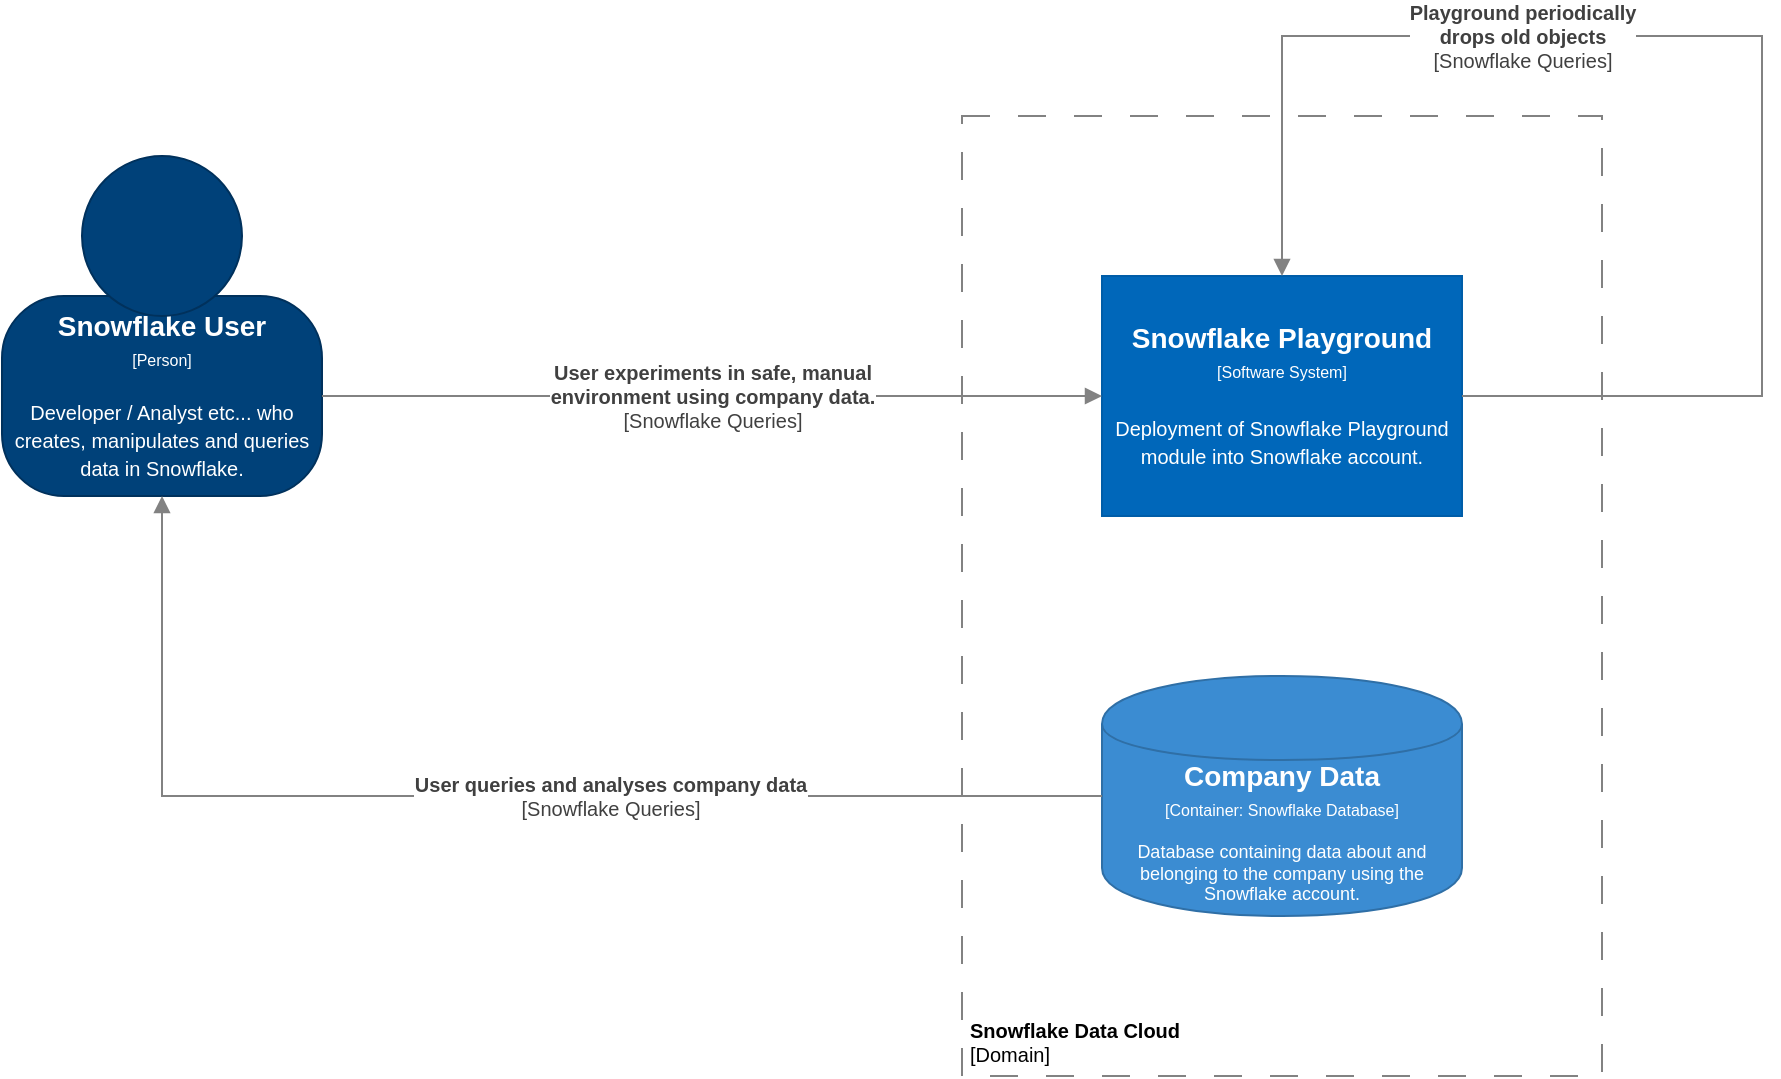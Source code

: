 <mxfile version="20.8.16" type="device" pages="2"><diagram name="context" id="EYO3OJCsxPTyVzHx_YoG"><mxGraphModel dx="1642" dy="1278" grid="1" gridSize="10" guides="1" tooltips="1" connect="1" arrows="1" fold="1" page="0" pageScale="1" pageWidth="827" pageHeight="1169" math="0" shadow="0"><root><mxCell id="0"/><mxCell id="1" parent="0"/><object label="&lt;font style=&quot;font-size: 10px&quot;&gt;&lt;b&gt;%name%&lt;/b&gt;&lt;br style=&quot;font-size: 10px&quot;&gt;[Domain]&lt;/font&gt;" placeholders="1" name="Snowflake Data Cloud" id="_ziJf8qL8EetD43efjIc-9"><mxCell style="rounded=0;whiteSpace=wrap;html=1;strokeColor=#828282;fillColor=none;fontColor=#000000;align=left;labelPosition=center;verticalLabelPosition=middle;verticalAlign=bottom;dashed=1;strokeWidth=1;perimeterSpacing=0;spacing=4;spacingTop=0;fontSize=10;dashPattern=14 14;rotatable=0;metaEdit=1;allowArrows=0;" parent="1" vertex="1"><mxGeometry x="240" y="-200" width="320" height="480" as="geometry"/></mxCell></object><object label="" placeholders="1" instruction="edit data of the lower shape within the group" id="_ziJf8qL8EetD43efjIc-5"><mxCell style="group;resizable=0;rotatable=0;" parent="1" vertex="1" connectable="0"><mxGeometry x="-240" y="-180" width="160" height="170" as="geometry"/></mxCell></object><object label="&lt;div style=&quot;color: rgb(255 , 255 , 255) ; white-space: normal&quot;&gt;&lt;span style=&quot;font-size: 14px&quot;&gt;&lt;b&gt;%name%&lt;/b&gt;&lt;/span&gt;&lt;/div&gt;&lt;div style=&quot;color: rgb(255 , 255 , 255) ; white-space: normal&quot;&gt;&lt;font style=&quot;font-size: 8px&quot;&gt;[Person]&lt;/font&gt;&lt;/div&gt;&lt;div style=&quot;color: rgb(255 , 255 , 255) ; white-space: normal ; font-size: 8px&quot;&gt;&lt;span style=&quot;font-size: x-small&quot;&gt;&lt;br&gt;&lt;/span&gt;&lt;/div&gt;&lt;div style=&quot;color: rgb(255 , 255 , 255) ; white-space: normal&quot;&gt;&lt;font size=&quot;1&quot;&gt;%description%&lt;/font&gt;&lt;/div&gt;" name="Snowflake User" description="Developer / Analyst etc... who creates, manipulates and queries data in Snowflake." placeholders="1" id="_ziJf8qL8EetD43efjIc-6"><mxCell style="rounded=1;whiteSpace=wrap;html=1;strokeColor=#00315C;fillColor=#004179;fontColor=#000000;arcSize=31;metaEdit=1;" parent="_ziJf8qL8EetD43efjIc-5" vertex="1"><mxGeometry y="70" width="160" height="100" as="geometry"/></mxCell></object><mxCell id="_ziJf8qL8EetD43efjIc-7" value="" style="ellipse;whiteSpace=wrap;html=1;aspect=fixed;strokeColor=#00315C;fillColor=#004179;fontColor=#000000;" parent="_ziJf8qL8EetD43efjIc-5" vertex="1"><mxGeometry x="40" width="80" height="80" as="geometry"/></mxCell><object label="&lt;div&gt;&lt;span style=&quot;font-size: 14px&quot;&gt;&lt;b&gt;%name%&lt;/b&gt;&lt;/span&gt;&lt;/div&gt;&lt;div&gt;&lt;span style=&quot;font-size: 8px&quot;&gt;[Software System]&lt;/span&gt;&lt;/div&gt;&lt;div&gt;&lt;span style=&quot;font-size: 8px&quot;&gt;&lt;br&gt;&lt;/span&gt;&lt;/div&gt;&lt;div&gt;&lt;font size=&quot;1&quot;&gt;%description%&lt;/font&gt;&lt;/div&gt;" placeholders="1" name="Snowflake Playground" description="Deployment of Snowflake Playground module into Snowflake account." id="_ziJf8qL8EetD43efjIc-10"><mxCell style="rounded=0;whiteSpace=wrap;html=1;fillColor=#0067BA;fontColor=#FFFFFF;strokeColor=#005DA8;resizable=0;rotatable=0;metaEdit=1;" parent="1" vertex="1"><mxGeometry x="310" y="-120" width="180" height="120" as="geometry"/></mxCell></object><object label="&lt;div style=&quot;color: rgb(255 , 255 , 255) ; white-space: normal&quot;&gt;&lt;span style=&quot;font-size: 14px&quot;&gt;&lt;b&gt;%name%&lt;/b&gt;&lt;/span&gt;&lt;/div&gt;&lt;div style=&quot;color: rgb(255 , 255 , 255) ; font-size: 12px ; white-space: normal&quot;&gt;&lt;font style=&quot;font-size: 8px&quot;&gt;[Container: %technology%]&lt;/font&gt;&lt;/div&gt;&lt;div style=&quot;color: rgb(255 , 255 , 255) ; white-space: normal ; font-size: 8px&quot;&gt;&lt;font style=&quot;line-height: 9.6px&quot;&gt;&lt;br&gt;&lt;/font&gt;&lt;/div&gt;&lt;div style=&quot;color: rgb(255 , 255 , 255) ; white-space: normal&quot;&gt;%description%&lt;/div&gt;" placeholders="1" name="Company Data" description="Database containing data about and belonging to the company using the Snowflake account." technology="Snowflake Database" id="_ziJf8qL8EetD43efjIc-11"><mxCell style="shape=cylinder;whiteSpace=wrap;html=1;boundedLbl=1;backgroundOutline=1;strokeColor=#2F6FA6;strokeWidth=1;fillColor=#3B8CD2;fontSize=9;fontColor=#000000;align=center;resizable=0;rotatable=0;metaEdit=1;" parent="1" vertex="1"><mxGeometry x="310" y="80" width="180" height="120" as="geometry"/></mxCell></object><object label="&lt;span style=&quot;font-size: 10px&quot;&gt;&lt;b&gt;%name%&lt;/b&gt;&lt;br&gt;[%technology%]&lt;br&gt;&lt;/span&gt;" placeholders="1" name="User queries and analyses company data" technology="Snowflake Queries" id="_ziJf8qL8EetD43efjIc-12"><mxCell style="endArrow=block;html=1;fontSize=10;fontColor=#404040;strokeWidth=1;endFill=1;strokeColor=#828282;elbow=vertical;metaEdit=1;rounded=0;entryX=0.5;entryY=1;entryDx=0;entryDy=0;exitX=0;exitY=0.5;exitDx=0;exitDy=0;edgeStyle=orthogonalEdgeStyle;" parent="1" source="_ziJf8qL8EetD43efjIc-11" target="_ziJf8qL8EetD43efjIc-6" edge="1"><mxGeometry x="-0.207" width="50" height="50" relative="1" as="geometry"><mxPoint x="150" y="180" as="sourcePoint"/><mxPoint x="350" y="180" as="targetPoint"/><mxPoint as="offset"/></mxGeometry></mxCell></object><object label="&lt;span style=&quot;font-size: 10px&quot;&gt;&lt;b&gt;%name%&lt;/b&gt;&lt;br&gt;[%technology%]&lt;br&gt;&lt;/span&gt;" placeholders="1" name="User experiments in safe, manual&#10;environment using company data." technology="Snowflake Queries" id="_ziJf8qL8EetD43efjIc-13"><mxCell style="endArrow=block;html=1;fontSize=10;fontColor=#404040;strokeWidth=1;endFill=1;strokeColor=#828282;elbow=vertical;metaEdit=1;rounded=0;entryX=0;entryY=0.5;entryDx=0;entryDy=0;exitX=1;exitY=0.5;exitDx=0;exitDy=0;edgeStyle=orthogonalEdgeStyle;" parent="1" source="_ziJf8qL8EetD43efjIc-6" target="_ziJf8qL8EetD43efjIc-10" edge="1"><mxGeometry width="50" height="50" relative="1" as="geometry"><mxPoint x="-80" y="-40" as="sourcePoint"/><mxPoint x="120" y="-40" as="targetPoint"/></mxGeometry></mxCell></object><object label="&lt;span style=&quot;font-size: 10px&quot;&gt;&lt;b&gt;%name%&lt;/b&gt;&lt;br&gt;[%technology%]&lt;br&gt;&lt;/span&gt;" placeholders="1" name="Playground periodically&#10;drops old objects" technology="Snowflake Queries" id="dy9l9R5ehUvpdPezx7hd-1"><mxCell style="endArrow=block;html=1;fontSize=10;fontColor=#404040;strokeWidth=1;endFill=1;strokeColor=#828282;elbow=vertical;metaEdit=1;rounded=0;entryX=0.5;entryY=0;entryDx=0;entryDy=0;exitX=1;exitY=0.5;exitDx=0;exitDy=0;edgeStyle=orthogonalEdgeStyle;" parent="1" source="_ziJf8qL8EetD43efjIc-10" target="_ziJf8qL8EetD43efjIc-10" edge="1"><mxGeometry x="0.304" width="50" height="50" relative="1" as="geometry"><mxPoint x="-70" y="-50" as="sourcePoint"/><mxPoint x="320" y="-50" as="targetPoint"/><Array as="points"><mxPoint x="640" y="-60"/><mxPoint x="640" y="-240"/><mxPoint x="400" y="-240"/></Array><mxPoint as="offset"/></mxGeometry></mxCell></object></root></mxGraphModel></diagram><diagram id="-YpD_RG08l_ibpMRy7Ej" name="container"><mxGraphModel dx="2658" dy="2396" grid="1" gridSize="10" guides="1" tooltips="1" connect="1" arrows="1" fold="1" page="0" pageScale="1" pageWidth="827" pageHeight="1169" math="0" shadow="0"><root><mxCell id="0"/><mxCell id="1" parent="0"/><object label="&lt;font style=&quot;font-size: 10px&quot;&gt;&lt;b&gt;%name%&lt;/b&gt;&lt;br style=&quot;font-size: 10px&quot;&gt;[Software System]&lt;/font&gt;" placeholders="1" name="Snowflake Playground" id="nKZxpaOe-NRIdA1eA4Te-1"><mxCell style="rounded=0;whiteSpace=wrap;html=1;strokeColor=#828282;fontColor=#000000;align=left;labelPosition=center;verticalLabelPosition=middle;verticalAlign=bottom;strokeWidth=1;perimeterSpacing=0;spacing=4;spacingTop=0;fontSize=10;fillColor=none;dashed=1;dashPattern=14 14;rotatable=0;metaEdit=1;allowArrows=0;" parent="1" vertex="1"><mxGeometry x="-400" y="-600" width="1240" height="1680" as="geometry"/></mxCell></object><object label="&lt;font style=&quot;font-size: 10px&quot;&gt;&lt;b&gt;%name%&lt;/b&gt;&lt;br style=&quot;font-size: 10px&quot;&gt;[Container]&lt;/font&gt;" placeholders="1" name="PLAY.ADMINISTRATION Schema" id="K7Tbj2alI_Rz1WKKAAK8-1"><mxCell style="rounded=0;whiteSpace=wrap;html=1;strokeColor=#828282;fillColor=none;fontColor=#000000;align=left;labelPosition=center;verticalLabelPosition=middle;verticalAlign=bottom;dashed=1;strokeWidth=1;perimeterSpacing=0;spacing=4;spacingTop=0;fontSize=10;dashPattern=14 14;container=0;rotatable=0;metaEdit=1;allowArrows=0;" parent="1" vertex="1"><mxGeometry x="-80" y="-560" width="880" height="1600" as="geometry"><mxRectangle x="560" y="40" width="110" height="30" as="alternateBounds"/></mxGeometry></mxCell></object><object label="&lt;font style=&quot;font-size: 10px&quot;&gt;&lt;b&gt;%name%&lt;/b&gt;&lt;br style=&quot;font-size: 10px&quot;&gt;[Container]&lt;/font&gt;" placeholders="1" name="PLAY.GROUND Schema" id="nKZxpaOe-NRIdA1eA4Te-4"><mxCell style="rounded=0;whiteSpace=wrap;html=1;strokeColor=#828282;fillColor=none;fontColor=#000000;align=left;labelPosition=center;verticalLabelPosition=middle;verticalAlign=bottom;dashed=1;strokeWidth=1;perimeterSpacing=0;spacing=4;spacingTop=0;fontSize=10;dashPattern=14 14;container=0;rotatable=0;metaEdit=1;allowArrows=0;" parent="1" vertex="1"><mxGeometry x="-320" y="-240" width="240" height="200" as="geometry"><mxRectangle x="560" y="40" width="110" height="30" as="alternateBounds"/></mxGeometry></mxCell></object><object label="&lt;div style=&quot;color: rgb(255 , 255 , 255) ; white-space: normal&quot;&gt;&lt;span style=&quot;font-size: 14px&quot;&gt;&lt;b&gt;%name%&lt;/b&gt;&lt;/span&gt;&lt;/div&gt;&lt;div style=&quot;color: rgb(255 , 255 , 255) ; font-size: 12px ; white-space: normal&quot;&gt;&lt;font style=&quot;font-size: 8px&quot;&gt;[Container: %technology%]&lt;/font&gt;&lt;/div&gt;&lt;div style=&quot;color: rgb(255 , 255 , 255) ; white-space: normal ; font-size: 8px&quot;&gt;&lt;font style=&quot;line-height: 9.6px&quot;&gt;&lt;br&gt;&lt;/font&gt;&lt;/div&gt;&lt;div style=&quot;color: rgb(255 , 255 , 255) ; white-space: normal&quot;&gt;%description%&lt;/div&gt;" placeholders="1" name="Object" description="Table / View / other Snowflake Object" technology="Snowflake Object" id="nKZxpaOe-NRIdA1eA4Te-2"><mxCell style="shape=cylinder;whiteSpace=wrap;html=1;boundedLbl=1;backgroundOutline=1;strokeColor=#2F6FA6;strokeWidth=1;fillColor=#3B8CD2;fontSize=9;fontColor=#000000;align=center;resizable=0;rotatable=0;metaEdit=1;" parent="1" vertex="1"><mxGeometry x="-290" y="-200" width="180" height="120" as="geometry"/></mxCell></object><object label="&lt;div&gt;&lt;span style=&quot;font-size: 14px&quot;&gt;&lt;b&gt;%name%&lt;/b&gt;&lt;/span&gt;&lt;/div&gt;&lt;div&gt;&lt;span style=&quot;font-size: 8px&quot;&gt;[Container: %technology%]&lt;/span&gt;&lt;/div&gt;&lt;div&gt;&lt;span style=&quot;font-size: 8px&quot;&gt;&lt;br&gt;&lt;/span&gt;&lt;/div&gt;&lt;div&gt;&lt;font size=&quot;1&quot;&gt;%description%&lt;/font&gt;&lt;/div&gt;" placeholders="1" name="Update Objects" technology="Snowflake Procedure" description="Populates up-to-date list of objects for objects not listed in the INFORMATION_SCHEMA." id="K7Tbj2alI_Rz1WKKAAK8-2"><mxCell style="rounded=0;whiteSpace=wrap;html=1;fillColor=#3B8CD2;fontColor=#FFFFFF;strokeColor=#2F6FA6;resizable=0;rotatable=0;metaEdit=1;" parent="1" vertex="1"><mxGeometry x="230" y="-200" width="180" height="120" as="geometry"/></mxCell></object><object label="&lt;div&gt;&lt;span style=&quot;font-size: 14px&quot;&gt;&lt;b&gt;%name%&lt;/b&gt;&lt;/span&gt;&lt;/div&gt;&lt;div&gt;&lt;span style=&quot;font-size: 8px&quot;&gt;[Container: %technology%]&lt;/span&gt;&lt;/div&gt;&lt;div&gt;&lt;span style=&quot;font-size: 8px&quot;&gt;&lt;br&gt;&lt;/span&gt;&lt;/div&gt;&lt;div&gt;&lt;font size=&quot;1&quot;&gt;%description%&lt;/font&gt;&lt;/div&gt;" placeholders="1" name="Tidy Playground" technology="Snowflake Procedure" description="Evaluates all objects in the PLAY.GROUND schema against Playground rules. Drops objects / updates tags as necessary." id="K7Tbj2alI_Rz1WKKAAK8-3"><mxCell style="rounded=0;whiteSpace=wrap;html=1;fillColor=#3B8CD2;fontColor=#FFFFFF;strokeColor=#2F6FA6;resizable=0;rotatable=0;metaEdit=1;" parent="1" vertex="1"><mxGeometry x="230" y="430" width="180" height="120" as="geometry"/></mxCell></object><object label="&lt;div&gt;&lt;span style=&quot;font-size: 14px&quot;&gt;&lt;b&gt;%name%&lt;/b&gt;&lt;/span&gt;&lt;/div&gt;&lt;div&gt;&lt;span style=&quot;font-size: 8px&quot;&gt;[Container: %technology%]&lt;/span&gt;&lt;/div&gt;&lt;div&gt;&lt;span style=&quot;font-size: 8px&quot;&gt;&lt;br&gt;&lt;/span&gt;&lt;/div&gt;&lt;div&gt;&lt;font size=&quot;1&quot;&gt;%description%&lt;/font&gt;&lt;/div&gt;" placeholders="1" name="EXPIRY_DATE" technology="Snowflake Tag" description="Tag for holding data on the Expiry Date of objects in the Playground." id="K7Tbj2alI_Rz1WKKAAK8-4"><mxCell style="rounded=0;whiteSpace=wrap;html=1;fillColor=#3B8CD2;fontColor=#FFFFFF;strokeColor=#2F6FA6;resizable=0;rotatable=0;metaEdit=1;" parent="1" vertex="1"><mxGeometry x="230" y="-360" width="180" height="120" as="geometry"/></mxCell></object><object label="&lt;div style=&quot;color: rgb(255 , 255 , 255) ; white-space: normal&quot;&gt;&lt;span style=&quot;font-size: 14px&quot;&gt;&lt;b&gt;%name%&lt;/b&gt;&lt;/span&gt;&lt;/div&gt;&lt;div style=&quot;color: rgb(255 , 255 , 255) ; font-size: 12px ; white-space: normal&quot;&gt;&lt;font style=&quot;font-size: 8px&quot;&gt;[Container: %technology%]&lt;/font&gt;&lt;/div&gt;&lt;div style=&quot;color: rgb(255 , 255 , 255) ; white-space: normal ; font-size: 8px&quot;&gt;&lt;font style=&quot;line-height: 9.6px&quot;&gt;&lt;br&gt;&lt;/font&gt;&lt;/div&gt;&lt;div style=&quot;color: rgb(255 , 255 , 255) ; white-space: normal&quot;&gt;%description%&lt;/div&gt;" placeholders="1" name="Object Ages" description="Summary view listing all of the relevant properties for all of the objects in the Playground." technology="Snowflake View" id="K7Tbj2alI_Rz1WKKAAK8-6"><mxCell style="shape=cylinder;whiteSpace=wrap;html=1;boundedLbl=1;backgroundOutline=1;strokeColor=#2F6FA6;strokeWidth=1;fillColor=#3B8CD2;fontSize=9;fontColor=#000000;align=center;resizable=0;rotatable=0;metaEdit=1;" parent="1" vertex="1"><mxGeometry x="230" y="200" width="180" height="120" as="geometry"/></mxCell></object><object label="&lt;div style=&quot;color: rgb(255 , 255 , 255) ; white-space: normal&quot;&gt;&lt;span style=&quot;font-size: 14px&quot;&gt;&lt;b&gt;%name%&lt;/b&gt;&lt;/span&gt;&lt;/div&gt;&lt;div style=&quot;color: rgb(255 , 255 , 255) ; font-size: 12px ; white-space: normal&quot;&gt;&lt;font style=&quot;font-size: 8px&quot;&gt;[Container: %technology%]&lt;/font&gt;&lt;/div&gt;&lt;div style=&quot;color: rgb(255 , 255 , 255) ; white-space: normal ; font-size: 8px&quot;&gt;&lt;font style=&quot;line-height: 9.6px&quot;&gt;&lt;br&gt;&lt;/font&gt;&lt;/div&gt;&lt;div style=&quot;color: rgb(255 , 255 , 255) ; white-space: normal&quot;&gt;%description%&lt;/div&gt;" placeholders="1" name="Object Tags" description="Lists all of the objects in the Playground and their associated EXPIRY_DATE tag value." technology="Snowflake View" id="K7Tbj2alI_Rz1WKKAAK8-7"><mxCell style="shape=cylinder;whiteSpace=wrap;html=1;boundedLbl=1;backgroundOutline=1;strokeColor=#2F6FA6;strokeWidth=1;fillColor=#3B8CD2;fontSize=9;fontColor=#000000;align=center;resizable=0;rotatable=0;metaEdit=1;" parent="1" vertex="1"><mxGeometry x="230" y="-520" width="180" height="120" as="geometry"/></mxCell></object><object label="&lt;div style=&quot;color: rgb(255 , 255 , 255) ; white-space: normal&quot;&gt;&lt;span style=&quot;font-size: 14px&quot;&gt;&lt;b&gt;%name%&lt;/b&gt;&lt;/span&gt;&lt;/div&gt;&lt;div style=&quot;color: rgb(255 , 255 , 255) ; font-size: 12px ; white-space: normal&quot;&gt;&lt;font style=&quot;font-size: 8px&quot;&gt;[Container: %technology%]&lt;/font&gt;&lt;/div&gt;&lt;div style=&quot;color: rgb(255 , 255 , 255) ; white-space: normal ; font-size: 8px&quot;&gt;&lt;font style=&quot;line-height: 9.6px&quot;&gt;&lt;br&gt;&lt;/font&gt;&lt;/div&gt;&lt;div style=&quot;color: rgb(255 , 255 , 255) ; white-space: normal&quot;&gt;%description%&lt;/div&gt;" placeholders="1" name="Log View" description="Expands the VARIANT data in the Log Table into more readable columns." technology="Snowflake View" id="K7Tbj2alI_Rz1WKKAAK8-8"><mxCell style="shape=cylinder;whiteSpace=wrap;html=1;boundedLbl=1;backgroundOutline=1;strokeColor=#2F6FA6;strokeWidth=1;fillColor=#3B8CD2;fontSize=9;fontColor=#000000;align=center;resizable=0;rotatable=0;metaEdit=1;" parent="1" vertex="1"><mxGeometry x="230" y="880" width="180" height="120" as="geometry"/></mxCell></object><object label="&lt;div style=&quot;color: rgb(255 , 255 , 255) ; white-space: normal&quot;&gt;&lt;span style=&quot;font-size: 14px&quot;&gt;&lt;b&gt;%name%&lt;/b&gt;&lt;/span&gt;&lt;/div&gt;&lt;div style=&quot;color: rgb(255 , 255 , 255) ; font-size: 12px ; white-space: normal&quot;&gt;&lt;font style=&quot;font-size: 8px&quot;&gt;[Container: %technology%]&lt;/font&gt;&lt;/div&gt;&lt;div style=&quot;color: rgb(255 , 255 , 255) ; white-space: normal ; font-size: 8px&quot;&gt;&lt;font style=&quot;line-height: 9.6px&quot;&gt;&lt;br&gt;&lt;/font&gt;&lt;/div&gt;&lt;div style=&quot;color: rgb(255 , 255 , 255) ; white-space: normal&quot;&gt;%description%&lt;/div&gt;" placeholders="1" name="Log Summary" description="Provides summary information for each run of the Playground automation." technology="Snowflake View" id="K7Tbj2alI_Rz1WKKAAK8-9"><mxCell style="shape=cylinder;whiteSpace=wrap;html=1;boundedLbl=1;backgroundOutline=1;strokeColor=#2F6FA6;strokeWidth=1;fillColor=#3B8CD2;fontSize=9;fontColor=#000000;align=center;resizable=0;rotatable=0;metaEdit=1;" parent="1" vertex="1"><mxGeometry x="590" y="880" width="180" height="120" as="geometry"/></mxCell></object><object label="&lt;div style=&quot;color: rgb(255 , 255 , 255) ; white-space: normal&quot;&gt;&lt;span style=&quot;font-size: 14px&quot;&gt;&lt;b&gt;%name%&lt;/b&gt;&lt;/span&gt;&lt;/div&gt;&lt;div style=&quot;color: rgb(255 , 255 , 255) ; font-size: 12px ; white-space: normal&quot;&gt;&lt;font style=&quot;font-size: 8px&quot;&gt;[Container: %technology%]&lt;/font&gt;&lt;/div&gt;&lt;div style=&quot;color: rgb(255 , 255 , 255) ; white-space: normal ; font-size: 8px&quot;&gt;&lt;font style=&quot;line-height: 9.6px&quot;&gt;&lt;br&gt;&lt;/font&gt;&lt;/div&gt;&lt;div style=&quot;color: rgb(255 , 255 , 255) ; white-space: normal&quot;&gt;%description%&lt;/div&gt;" placeholders="1" name="Log Table" description="Contains log entries for all of the Playground Automation operations in VARIANT form." technology="Snowflake View" id="K7Tbj2alI_Rz1WKKAAK8-10"><mxCell style="shape=cylinder;whiteSpace=wrap;html=1;boundedLbl=1;backgroundOutline=1;strokeColor=#2F6FA6;strokeWidth=1;fillColor=#3B8CD2;fontSize=9;fontColor=#000000;align=center;resizable=0;rotatable=0;metaEdit=1;" parent="1" vertex="1"><mxGeometry x="230" y="660" width="180" height="120" as="geometry"/></mxCell></object><object label="&lt;div style=&quot;color: rgb(255 , 255 , 255) ; white-space: normal&quot;&gt;&lt;span style=&quot;font-size: 14px&quot;&gt;&lt;b&gt;%name%&lt;/b&gt;&lt;/span&gt;&lt;/div&gt;&lt;div style=&quot;color: rgb(255 , 255 , 255) ; font-size: 12px ; white-space: normal&quot;&gt;&lt;font style=&quot;font-size: 8px&quot;&gt;[Container: %technology%]&lt;/font&gt;&lt;/div&gt;&lt;div style=&quot;color: rgb(255 , 255 , 255) ; white-space: normal ; font-size: 8px&quot;&gt;&lt;font style=&quot;line-height: 9.6px&quot;&gt;&lt;br&gt;&lt;/font&gt;&lt;/div&gt;&lt;div style=&quot;color: rgb(255 , 255 , 255) ; white-space: normal&quot;&gt;%description%&lt;/div&gt;" placeholders="1" name="Tasks" description="Stores latest information on all task objects in the Playground." technology="Snowflake Table" id="K7Tbj2alI_Rz1WKKAAK8-13"><mxCell style="shape=cylinder;whiteSpace=wrap;html=1;boundedLbl=1;backgroundOutline=1;strokeColor=#2F6FA6;strokeWidth=1;fillColor=#3B8CD2;fontSize=9;fontColor=#000000;align=center;resizable=0;rotatable=0;metaEdit=1;" parent="1" vertex="1"><mxGeometry x="110" width="180" height="120" as="geometry"/></mxCell></object><object label="&lt;div style=&quot;color: rgb(255 , 255 , 255) ; white-space: normal&quot;&gt;&lt;span style=&quot;font-size: 14px&quot;&gt;&lt;b&gt;%name%&lt;/b&gt;&lt;/span&gt;&lt;/div&gt;&lt;div style=&quot;color: rgb(255 , 255 , 255) ; font-size: 12px ; white-space: normal&quot;&gt;&lt;font style=&quot;font-size: 8px&quot;&gt;[Container: %technology%]&lt;/font&gt;&lt;/div&gt;&lt;div style=&quot;color: rgb(255 , 255 , 255) ; white-space: normal ; font-size: 8px&quot;&gt;&lt;font style=&quot;line-height: 9.6px&quot;&gt;&lt;br&gt;&lt;/font&gt;&lt;/div&gt;&lt;div style=&quot;color: rgb(255 , 255 , 255) ; white-space: normal&quot;&gt;%description%&lt;/div&gt;" placeholders="1" name="Streams" description="Stores latest information on all stream objects in the Playground." technology="Snowflake Table" id="K7Tbj2alI_Rz1WKKAAK8-14"><mxCell style="shape=cylinder;whiteSpace=wrap;html=1;boundedLbl=1;backgroundOutline=1;strokeColor=#2F6FA6;strokeWidth=1;fillColor=#3B8CD2;fontSize=9;fontColor=#000000;align=center;resizable=0;rotatable=0;metaEdit=1;" parent="1" vertex="1"><mxGeometry x="390" width="180" height="120" as="geometry"/></mxCell></object><object label="&lt;span style=&quot;font-size: 10px&quot;&gt;&lt;b&gt;%name%&lt;/b&gt;&lt;br&gt;[%technology%]&lt;br&gt;&lt;/span&gt;" placeholders="1" name="Executes 'SHOW' command for&#10;selected object type on schema" technology="SQL" id="K7Tbj2alI_Rz1WKKAAK8-15"><mxCell style="endArrow=block;html=1;fontSize=10;fontColor=#404040;strokeWidth=1;endFill=1;strokeColor=#828282;elbow=vertical;metaEdit=1;rounded=0;entryX=0;entryY=0.5;entryDx=0;entryDy=0;exitX=1;exitY=0.5;exitDx=0;exitDy=0;" parent="1" source="nKZxpaOe-NRIdA1eA4Te-4" target="K7Tbj2alI_Rz1WKKAAK8-2" edge="1"><mxGeometry width="50" height="50" relative="1" as="geometry"><mxPoint x="-10" y="-280" as="sourcePoint"/><mxPoint x="190" y="-280" as="targetPoint"/><mxPoint as="offset"/></mxGeometry></mxCell></object><object label="&lt;span style=&quot;font-size: 10px&quot;&gt;&lt;b&gt;%name%&lt;/b&gt;&lt;br&gt;[%technology%]&lt;br&gt;&lt;/span&gt;" placeholders="1" name="Saves results to relevant table" technology="SQL" id="K7Tbj2alI_Rz1WKKAAK8-16"><mxCell style="endArrow=block;html=1;fontSize=10;fontColor=#404040;strokeWidth=1;endFill=1;strokeColor=#828282;elbow=vertical;metaEdit=1;rounded=0;entryX=0.5;entryY=0;entryDx=0;entryDy=0;exitX=0.25;exitY=1;exitDx=0;exitDy=0;" parent="1" source="K7Tbj2alI_Rz1WKKAAK8-2" target="K7Tbj2alI_Rz1WKKAAK8-13" edge="1"><mxGeometry width="50" height="50" relative="1" as="geometry"><mxPoint x="10" y="-130" as="sourcePoint"/><mxPoint x="240" y="-130" as="targetPoint"/><mxPoint as="offset"/></mxGeometry></mxCell></object><object label="&lt;span style=&quot;font-size: 10px&quot;&gt;&lt;b&gt;%name%&lt;/b&gt;&lt;br&gt;[%technology%]&lt;br&gt;&lt;/span&gt;" placeholders="1" name="Saves results to relevant table" technology="SQL" id="K7Tbj2alI_Rz1WKKAAK8-17"><mxCell style="endArrow=block;html=1;fontSize=10;fontColor=#404040;strokeWidth=1;endFill=1;strokeColor=#828282;elbow=vertical;metaEdit=1;rounded=0;entryX=0.5;entryY=0;entryDx=0;entryDy=0;exitX=0.75;exitY=1;exitDx=0;exitDy=0;" parent="1" source="K7Tbj2alI_Rz1WKKAAK8-2" target="K7Tbj2alI_Rz1WKKAAK8-14" edge="1"><mxGeometry width="50" height="50" relative="1" as="geometry"><mxPoint x="285" y="-190" as="sourcePoint"/><mxPoint x="230" y="-310" as="targetPoint"/><mxPoint as="offset"/></mxGeometry></mxCell></object><object label="&lt;span style=&quot;font-size: 10px&quot;&gt;&lt;b&gt;%name%&lt;/b&gt;&lt;br&gt;[%technology%]&lt;br&gt;&lt;/span&gt;" placeholders="1" name="Applied to objects in the Playground" technology="SQL" id="K7Tbj2alI_Rz1WKKAAK8-18"><mxCell style="endArrow=block;html=1;fontSize=10;fontColor=#404040;strokeWidth=1;endFill=1;strokeColor=#828282;elbow=vertical;metaEdit=1;rounded=0;entryX=0.5;entryY=0;entryDx=0;entryDy=0;exitX=0;exitY=0.5;exitDx=0;exitDy=0;" parent="1" source="K7Tbj2alI_Rz1WKKAAK8-4" target="nKZxpaOe-NRIdA1eA4Te-2" edge="1"><mxGeometry x="-0.253" y="3" width="50" height="50" relative="1" as="geometry"><mxPoint x="10" y="-130" as="sourcePoint"/><mxPoint x="240" y="-130" as="targetPoint"/><mxPoint as="offset"/></mxGeometry></mxCell></object><object label="&lt;span style=&quot;font-size: 10px&quot;&gt;&lt;b&gt;%name%&lt;/b&gt;&lt;br&gt;[%technology%]&lt;br&gt;&lt;/span&gt;" placeholders="1" name="Reads EXPIRY_DATE tag for&#10;all objects in Playground" technology="SQL" id="K7Tbj2alI_Rz1WKKAAK8-19"><mxCell style="endArrow=none;html=1;fontSize=10;fontColor=#404040;strokeWidth=1;endFill=0;strokeColor=#828282;elbow=vertical;metaEdit=1;rounded=0;entryX=0.5;entryY=0;entryDx=0;entryDy=0;exitX=0;exitY=0.5;exitDx=0;exitDy=0;edgeStyle=orthogonalEdgeStyle;startArrow=block;startFill=1;" parent="1" source="K7Tbj2alI_Rz1WKKAAK8-7" target="nKZxpaOe-NRIdA1eA4Te-4" edge="1"><mxGeometry x="-0.726" width="50" height="50" relative="1" as="geometry"><mxPoint x="240" y="-410" as="sourcePoint"/><mxPoint x="-110" y="-190" as="targetPoint"/><mxPoint as="offset"/></mxGeometry></mxCell></object><object label="&lt;span style=&quot;font-size: 10px&quot;&gt;&lt;b&gt;%name%&lt;/b&gt;&lt;br&gt;[%technology%]&lt;br&gt;&lt;/span&gt;" placeholders="1" name="Reads properties of all&#10;playground objects" technology="SQL" id="K7Tbj2alI_Rz1WKKAAK8-21"><mxCell style="endArrow=block;html=1;fontSize=10;fontColor=#404040;strokeWidth=1;endFill=1;strokeColor=#828282;elbow=vertical;metaEdit=1;rounded=0;entryX=0.15;entryY=0.05;entryDx=0;entryDy=0;exitX=0.5;exitY=1;exitDx=0;exitDy=0;entryPerimeter=0;" parent="1" source="K7Tbj2alI_Rz1WKKAAK8-13" target="K7Tbj2alI_Rz1WKKAAK8-6" edge="1"><mxGeometry width="50" height="50" relative="1" as="geometry"><mxPoint x="285" y="-70" as="sourcePoint"/><mxPoint x="210" y="10" as="targetPoint"/><mxPoint as="offset"/></mxGeometry></mxCell></object><object label="&lt;span style=&quot;font-size: 10px&quot;&gt;&lt;b&gt;%name%&lt;/b&gt;&lt;br&gt;[%technology%]&lt;br&gt;&lt;/span&gt;" placeholders="1" name="Reads properties of all&#10;playground objects" technology="SQL" id="K7Tbj2alI_Rz1WKKAAK8-22"><mxCell style="endArrow=block;html=1;fontSize=10;fontColor=#404040;strokeWidth=1;endFill=1;strokeColor=#828282;elbow=vertical;metaEdit=1;rounded=0;entryX=0.85;entryY=0.05;entryDx=0;entryDy=0;exitX=0.5;exitY=1;exitDx=0;exitDy=0;entryPerimeter=0;" parent="1" source="K7Tbj2alI_Rz1WKKAAK8-14" target="K7Tbj2alI_Rz1WKKAAK8-6" edge="1"><mxGeometry x="-0.006" width="50" height="50" relative="1" as="geometry"><mxPoint x="210" y="130" as="sourcePoint"/><mxPoint x="267" y="216.0" as="targetPoint"/><mxPoint as="offset"/></mxGeometry></mxCell></object><object label="&lt;span style=&quot;font-size: 10px&quot;&gt;&lt;b&gt;%name%&lt;/b&gt;&lt;br&gt;[%technology%]&lt;br&gt;&lt;/span&gt;" placeholders="1" name="Reads properties of all&#10;playground objects" technology="SQL" id="K7Tbj2alI_Rz1WKKAAK8-23"><mxCell style="endArrow=block;html=1;fontSize=10;fontColor=#404040;strokeWidth=1;endFill=1;strokeColor=#828282;elbow=vertical;metaEdit=1;rounded=0;entryX=1;entryY=0.5;entryDx=0;entryDy=0;exitX=1;exitY=0.5;exitDx=0;exitDy=0;edgeStyle=orthogonalEdgeStyle;" parent="1" source="K7Tbj2alI_Rz1WKKAAK8-7" target="K7Tbj2alI_Rz1WKKAAK8-6" edge="1"><mxGeometry width="50" height="50" relative="1" as="geometry"><mxPoint x="490" y="130" as="sourcePoint"/><mxPoint x="393.0" y="216.0" as="targetPoint"/><mxPoint as="offset"/><Array as="points"><mxPoint x="640" y="-460"/><mxPoint x="640" y="260"/></Array></mxGeometry></mxCell></object><object label="&lt;span style=&quot;font-size: 10px&quot;&gt;&lt;b&gt;%name%&lt;/b&gt;&lt;br&gt;[%technology%]&lt;br&gt;&lt;/span&gt;" placeholders="1" name="Reads properties of all&#10;playground objects" technology="SQL" id="K7Tbj2alI_Rz1WKKAAK8-24"><mxCell style="endArrow=block;html=1;fontSize=10;fontColor=#404040;strokeWidth=1;endFill=1;strokeColor=#828282;elbow=vertical;metaEdit=1;rounded=0;entryX=0;entryY=0.5;entryDx=0;entryDy=0;exitX=0.5;exitY=1;exitDx=0;exitDy=0;edgeStyle=orthogonalEdgeStyle;" parent="1" source="nKZxpaOe-NRIdA1eA4Te-4" target="K7Tbj2alI_Rz1WKKAAK8-6" edge="1"><mxGeometry x="-0.781" width="50" height="50" relative="1" as="geometry"><mxPoint x="420" y="-450" as="sourcePoint"/><mxPoint x="420" y="270" as="targetPoint"/><mxPoint as="offset"/><Array as="points"><mxPoint x="-200" y="260"/></Array></mxGeometry></mxCell></object><object label="&lt;span style=&quot;font-size: 10px&quot;&gt;&lt;b&gt;%name%&lt;/b&gt;&lt;br&gt;[%technology%]&lt;br&gt;&lt;/span&gt;" placeholders="1" name="Reads properties of all&#10;playground objects" technology="SQL" id="K7Tbj2alI_Rz1WKKAAK8-26"><mxCell style="endArrow=block;html=1;fontSize=10;fontColor=#404040;strokeWidth=1;endFill=1;strokeColor=#828282;elbow=vertical;metaEdit=1;rounded=0;entryX=0.5;entryY=0;entryDx=0;entryDy=0;exitX=0.5;exitY=1;exitDx=0;exitDy=0;edgeStyle=orthogonalEdgeStyle;" parent="1" source="K7Tbj2alI_Rz1WKKAAK8-6" target="K7Tbj2alI_Rz1WKKAAK8-3" edge="1"><mxGeometry width="50" height="50" relative="1" as="geometry"><mxPoint x="450" y="310" as="sourcePoint"/><mxPoint x="450" y="1030" as="targetPoint"/></mxGeometry></mxCell></object><object label="&lt;span style=&quot;font-size: 10px&quot;&gt;&lt;b&gt;%name%&lt;/b&gt;&lt;br&gt;[%technology%]&lt;br&gt;&lt;/span&gt;" placeholders="1" name="Drops playground objects / updates&#10;EXPIRY_DATE tag on objects&#10;according to the rules" technology="SQL" id="K7Tbj2alI_Rz1WKKAAK8-27"><mxCell style="endArrow=block;html=1;fontSize=10;fontColor=#404040;strokeWidth=1;endFill=1;strokeColor=#828282;elbow=vertical;metaEdit=1;rounded=0;exitX=0;exitY=0.5;exitDx=0;exitDy=0;edgeStyle=orthogonalEdgeStyle;entryX=0;entryY=0.5;entryDx=0;entryDy=0;" parent="1" source="K7Tbj2alI_Rz1WKKAAK8-3" target="nKZxpaOe-NRIdA1eA4Te-2" edge="1"><mxGeometry x="-0.814" width="50" height="50" relative="1" as="geometry"><mxPoint x="330" y="330" as="sourcePoint"/><mxPoint x="-220" y="410" as="targetPoint"/><Array as="points"><mxPoint x="-360" y="490"/><mxPoint x="-360" y="-140"/></Array><mxPoint as="offset"/></mxGeometry></mxCell></object><object label="&lt;span style=&quot;font-size: 10px&quot;&gt;&lt;b&gt;%name%&lt;/b&gt;&lt;br&gt;[%technology%]&lt;br&gt;&lt;/span&gt;" placeholders="1" name="Writes log data to log table" technology="SQL" id="K7Tbj2alI_Rz1WKKAAK8-28"><mxCell style="endArrow=block;html=1;fontSize=10;fontColor=#404040;strokeWidth=1;endFill=1;strokeColor=#828282;elbow=vertical;metaEdit=1;rounded=0;entryX=0.5;entryY=0;entryDx=0;entryDy=0;exitX=0.5;exitY=1;exitDx=0;exitDy=0;edgeStyle=orthogonalEdgeStyle;" parent="1" source="K7Tbj2alI_Rz1WKKAAK8-3" target="K7Tbj2alI_Rz1WKKAAK8-10" edge="1"><mxGeometry width="50" height="50" relative="1" as="geometry"><mxPoint x="330" y="330" as="sourcePoint"/><mxPoint x="330" y="440" as="targetPoint"/></mxGeometry></mxCell></object><object label="&lt;span style=&quot;font-size: 10px&quot;&gt;&lt;b&gt;%name%&lt;/b&gt;&lt;br&gt;[%technology%]&lt;br&gt;&lt;/span&gt;" placeholders="1" name="Reads data from log table" technology="SQL" id="K7Tbj2alI_Rz1WKKAAK8-29"><mxCell style="endArrow=block;html=1;fontSize=10;fontColor=#404040;strokeWidth=1;endFill=1;strokeColor=#828282;elbow=vertical;metaEdit=1;rounded=0;entryX=0.5;entryY=0;entryDx=0;entryDy=0;" parent="1" source="K7Tbj2alI_Rz1WKKAAK8-10" target="K7Tbj2alI_Rz1WKKAAK8-8" edge="1"><mxGeometry x="-0.006" width="50" height="50" relative="1" as="geometry"><mxPoint x="490" y="130" as="sourcePoint"/><mxPoint x="393.0" y="216.0" as="targetPoint"/><mxPoint as="offset"/></mxGeometry></mxCell></object><object label="&lt;span style=&quot;font-size: 10px&quot;&gt;&lt;b&gt;%name%&lt;/b&gt;&lt;br&gt;[%technology%]&lt;br&gt;&lt;/span&gt;" placeholders="1" name="Reads data from log view" technology="SQL" id="K7Tbj2alI_Rz1WKKAAK8-30"><mxCell style="endArrow=block;html=1;fontSize=10;fontColor=#404040;strokeWidth=1;endFill=1;strokeColor=#828282;elbow=vertical;metaEdit=1;rounded=0;entryX=0;entryY=0.5;entryDx=0;entryDy=0;exitX=1;exitY=0.5;exitDx=0;exitDy=0;" parent="1" source="K7Tbj2alI_Rz1WKKAAK8-8" target="K7Tbj2alI_Rz1WKKAAK8-9" edge="1"><mxGeometry x="-0.006" width="50" height="50" relative="1" as="geometry"><mxPoint x="267" y="784" as="sourcePoint"/><mxPoint x="210" y="890" as="targetPoint"/><mxPoint as="offset"/></mxGeometry></mxCell></object></root></mxGraphModel></diagram></mxfile>
